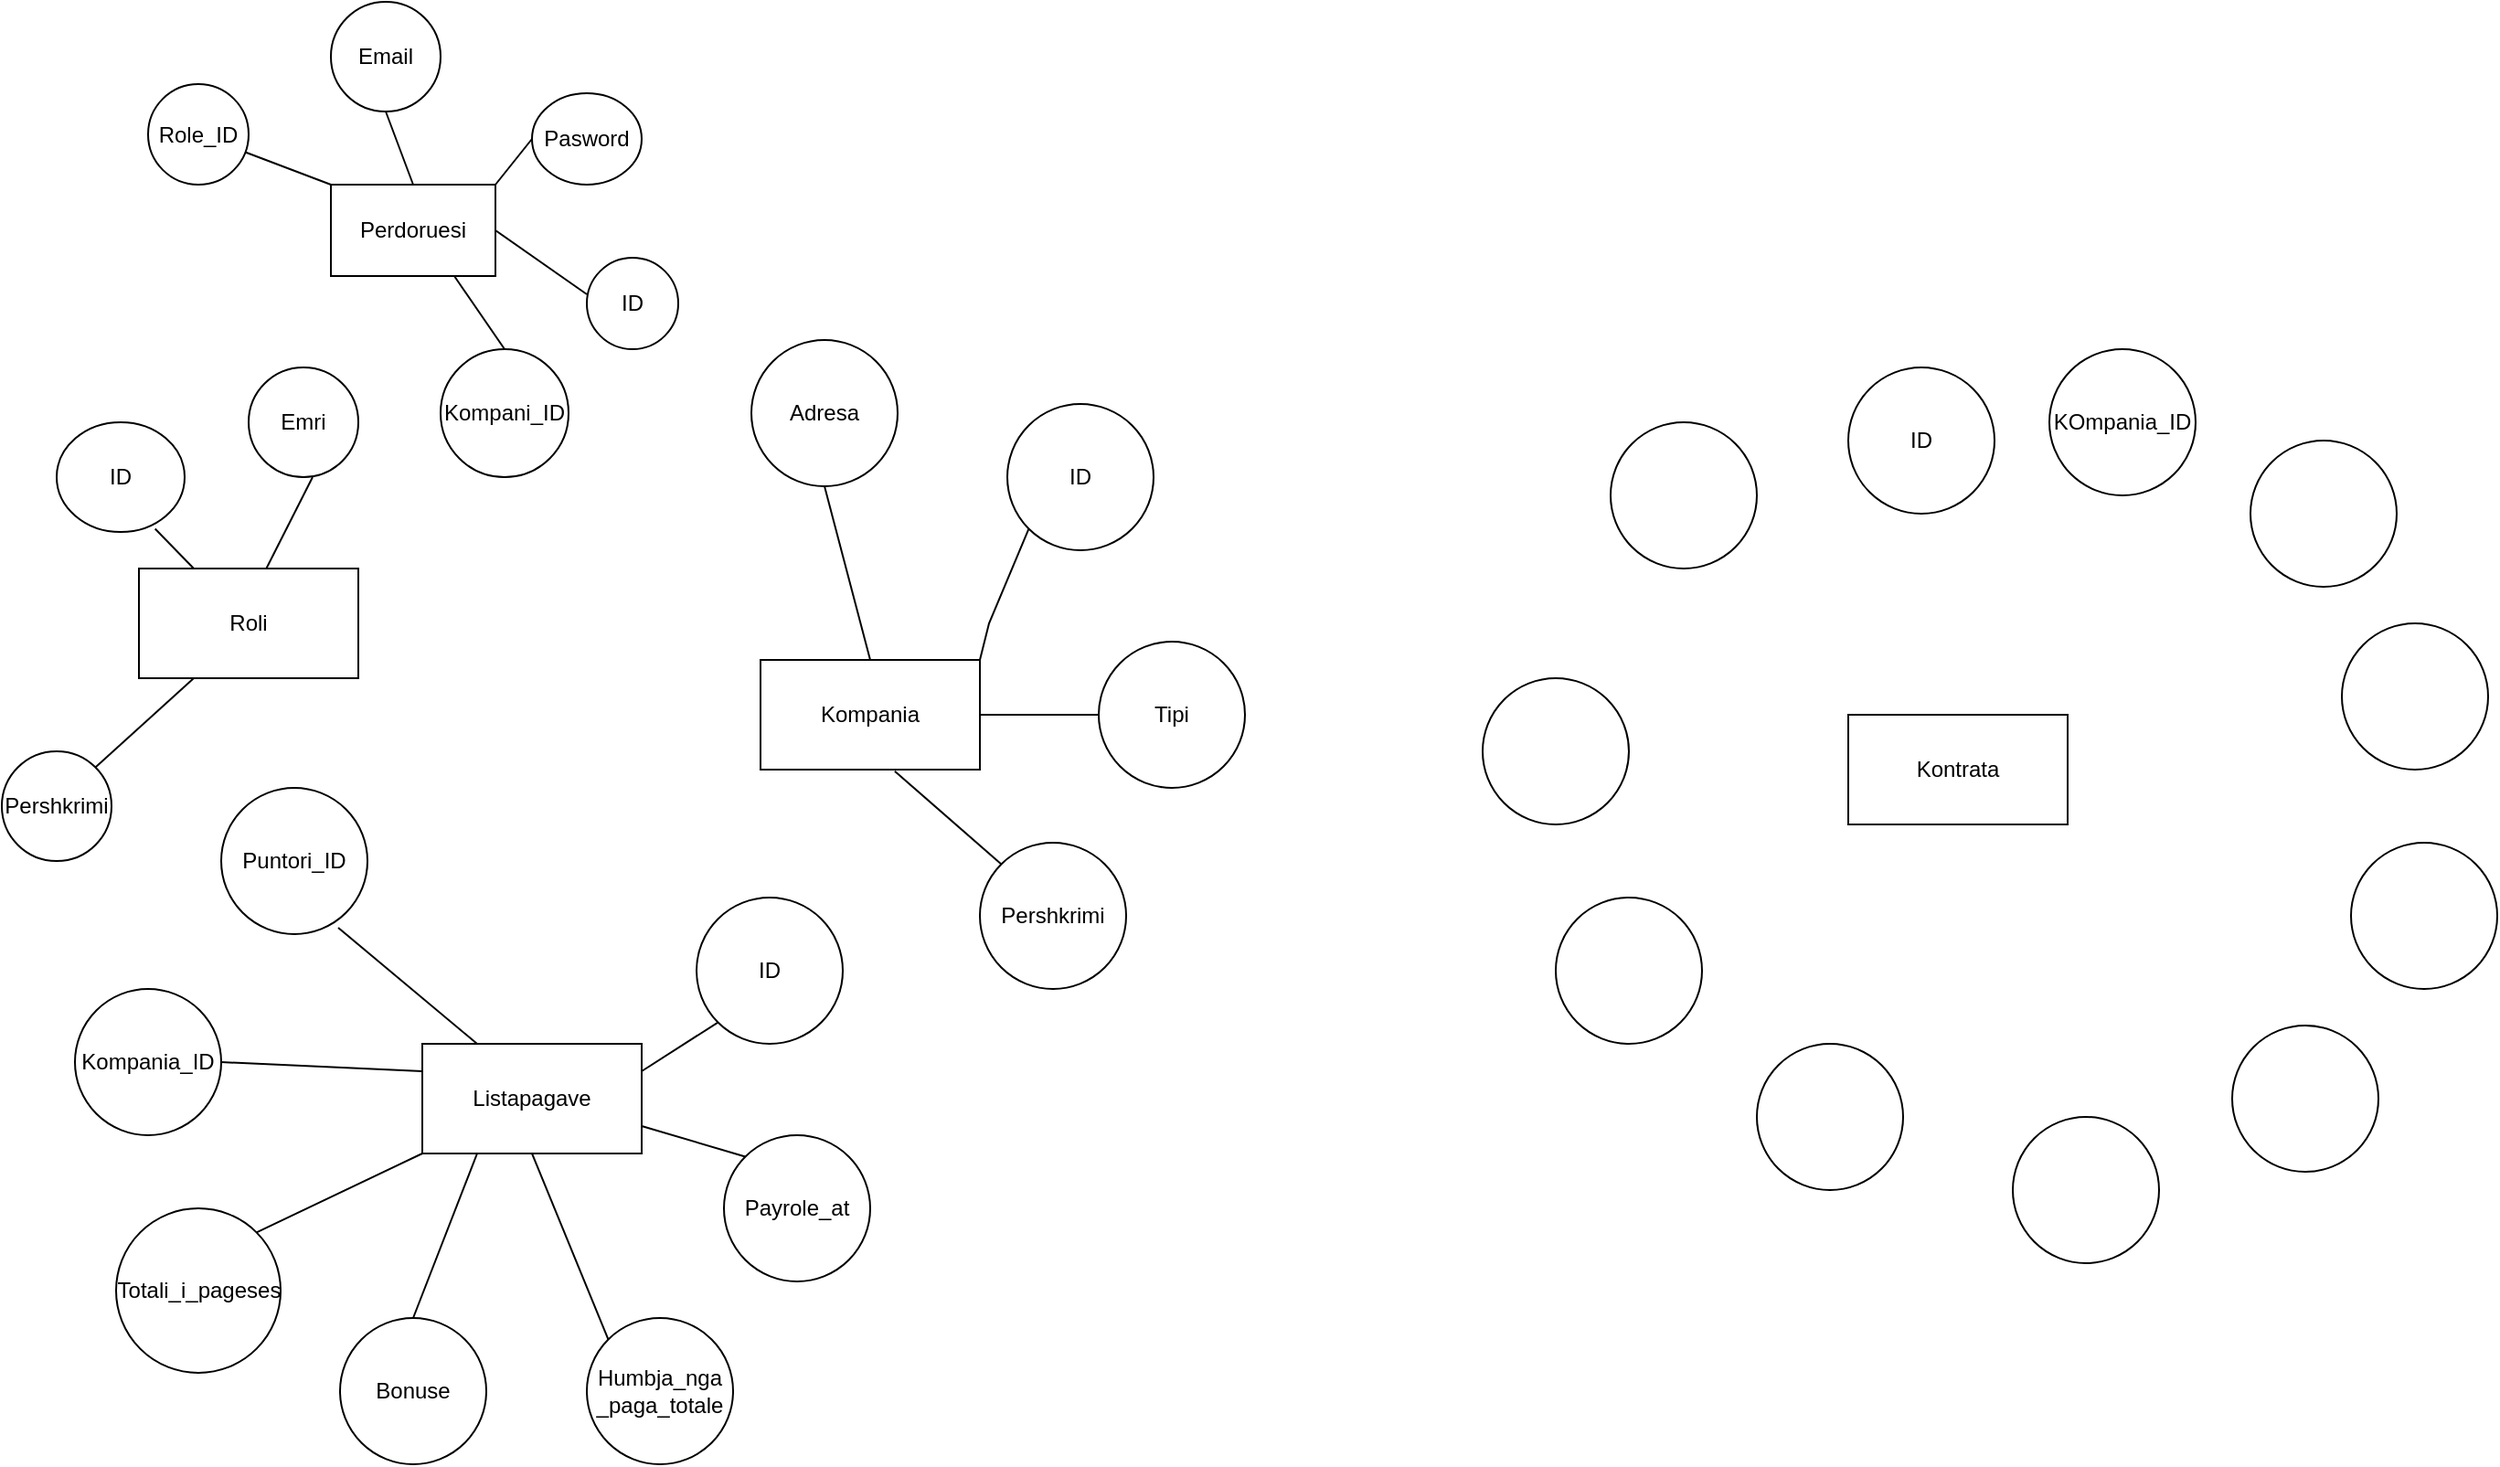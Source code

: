 <mxfile version="26.0.2">
  <diagram name="Page-1" id="IFgrcXZ6mM_SPXEucIfh">
    <mxGraphModel dx="2693" dy="796" grid="1" gridSize="10" guides="1" tooltips="1" connect="1" arrows="1" fold="1" page="1" pageScale="1" pageWidth="850" pageHeight="1100" math="0" shadow="0">
      <root>
        <mxCell id="0" />
        <mxCell id="1" parent="0" />
        <mxCell id="WCDvkAr_z01JM4UWPbQx-1" value="Perdoruesi" style="rounded=0;whiteSpace=wrap;html=1;" vertex="1" parent="1">
          <mxGeometry x="130" y="140" width="90" height="50" as="geometry" />
        </mxCell>
        <mxCell id="WCDvkAr_z01JM4UWPbQx-2" value="Pasword" style="ellipse;whiteSpace=wrap;html=1;" vertex="1" parent="1">
          <mxGeometry x="240" y="90" width="60" height="50" as="geometry" />
        </mxCell>
        <mxCell id="WCDvkAr_z01JM4UWPbQx-3" value="" style="endArrow=none;html=1;rounded=0;exitX=1;exitY=0;exitDx=0;exitDy=0;entryX=0;entryY=0.5;entryDx=0;entryDy=0;" edge="1" parent="1" source="WCDvkAr_z01JM4UWPbQx-1" target="WCDvkAr_z01JM4UWPbQx-2">
          <mxGeometry width="50" height="50" relative="1" as="geometry">
            <mxPoint x="190" y="170" as="sourcePoint" />
            <mxPoint x="240" y="120" as="targetPoint" />
          </mxGeometry>
        </mxCell>
        <mxCell id="WCDvkAr_z01JM4UWPbQx-4" value="ID" style="ellipse;whiteSpace=wrap;html=1;aspect=fixed;" vertex="1" parent="1">
          <mxGeometry x="270" y="180" width="50" height="50" as="geometry" />
        </mxCell>
        <mxCell id="WCDvkAr_z01JM4UWPbQx-5" value="" style="endArrow=none;html=1;rounded=0;exitX=1;exitY=0.5;exitDx=0;exitDy=0;" edge="1" parent="1" source="WCDvkAr_z01JM4UWPbQx-1">
          <mxGeometry width="50" height="50" relative="1" as="geometry">
            <mxPoint x="220" y="250" as="sourcePoint" />
            <mxPoint x="270" y="200" as="targetPoint" />
          </mxGeometry>
        </mxCell>
        <mxCell id="WCDvkAr_z01JM4UWPbQx-6" value="Kompani_ID" style="ellipse;whiteSpace=wrap;html=1;aspect=fixed;" vertex="1" parent="1">
          <mxGeometry x="190" y="230" width="70" height="70" as="geometry" />
        </mxCell>
        <mxCell id="WCDvkAr_z01JM4UWPbQx-7" value="" style="endArrow=none;html=1;rounded=0;exitX=0.75;exitY=1;exitDx=0;exitDy=0;entryX=0.5;entryY=0;entryDx=0;entryDy=0;" edge="1" parent="1" source="WCDvkAr_z01JM4UWPbQx-1" target="WCDvkAr_z01JM4UWPbQx-6">
          <mxGeometry width="50" height="50" relative="1" as="geometry">
            <mxPoint x="220" y="250" as="sourcePoint" />
            <mxPoint x="270" y="200" as="targetPoint" />
          </mxGeometry>
        </mxCell>
        <mxCell id="WCDvkAr_z01JM4UWPbQx-8" value="Email" style="ellipse;whiteSpace=wrap;html=1;" vertex="1" parent="1">
          <mxGeometry x="130" y="40" width="60" height="60" as="geometry" />
        </mxCell>
        <mxCell id="WCDvkAr_z01JM4UWPbQx-9" value="Role_ID" style="ellipse;whiteSpace=wrap;html=1;aspect=fixed;" vertex="1" parent="1">
          <mxGeometry x="30" y="85" width="55" height="55" as="geometry" />
        </mxCell>
        <mxCell id="WCDvkAr_z01JM4UWPbQx-10" value="" style="endArrow=none;html=1;rounded=0;exitX=0;exitY=0;exitDx=0;exitDy=0;" edge="1" parent="1" source="WCDvkAr_z01JM4UWPbQx-1" target="WCDvkAr_z01JM4UWPbQx-9">
          <mxGeometry width="50" height="50" relative="1" as="geometry">
            <mxPoint x="30" y="180" as="sourcePoint" />
            <mxPoint x="80" y="130" as="targetPoint" />
          </mxGeometry>
        </mxCell>
        <mxCell id="WCDvkAr_z01JM4UWPbQx-11" value="" style="endArrow=none;html=1;rounded=0;entryX=0.5;entryY=1;entryDx=0;entryDy=0;exitX=0.5;exitY=0;exitDx=0;exitDy=0;" edge="1" parent="1" source="WCDvkAr_z01JM4UWPbQx-1" target="WCDvkAr_z01JM4UWPbQx-8">
          <mxGeometry width="50" height="50" relative="1" as="geometry">
            <mxPoint x="160" y="190" as="sourcePoint" />
            <mxPoint x="210" y="140" as="targetPoint" />
          </mxGeometry>
        </mxCell>
        <mxCell id="WCDvkAr_z01JM4UWPbQx-14" value="ID" style="ellipse;whiteSpace=wrap;html=1;" vertex="1" parent="1">
          <mxGeometry x="-20" y="270" width="70" height="60" as="geometry" />
        </mxCell>
        <mxCell id="WCDvkAr_z01JM4UWPbQx-15" value="Emri" style="ellipse;whiteSpace=wrap;html=1;aspect=fixed;" vertex="1" parent="1">
          <mxGeometry x="85" y="240" width="60" height="60" as="geometry" />
        </mxCell>
        <mxCell id="WCDvkAr_z01JM4UWPbQx-16" value="Pershkrimi" style="ellipse;whiteSpace=wrap;html=1;aspect=fixed;" vertex="1" parent="1">
          <mxGeometry x="-50" y="450" width="60" height="60" as="geometry" />
        </mxCell>
        <mxCell id="WCDvkAr_z01JM4UWPbQx-17" value="" style="endArrow=none;html=1;rounded=0;exitX=0.576;exitY=0.019;exitDx=0;exitDy=0;exitPerimeter=0;" edge="1" parent="1" source="WCDvkAr_z01JM4UWPbQx-13">
          <mxGeometry width="50" height="50" relative="1" as="geometry">
            <mxPoint x="70" y="350" as="sourcePoint" />
            <mxPoint x="120" y="300" as="targetPoint" />
          </mxGeometry>
        </mxCell>
        <mxCell id="WCDvkAr_z01JM4UWPbQx-18" value="" style="endArrow=none;html=1;rounded=0;exitX=0.25;exitY=0;exitDx=0;exitDy=0;entryX=0.769;entryY=0.971;entryDx=0;entryDy=0;entryPerimeter=0;" edge="1" parent="1" source="WCDvkAr_z01JM4UWPbQx-13" target="WCDvkAr_z01JM4UWPbQx-14">
          <mxGeometry width="50" height="50" relative="1" as="geometry">
            <mxPoint x="110" y="370" as="sourcePoint" />
            <mxPoint x="36" y="331" as="targetPoint" />
          </mxGeometry>
        </mxCell>
        <mxCell id="WCDvkAr_z01JM4UWPbQx-20" value="" style="endArrow=none;html=1;rounded=0;exitX=1;exitY=0;exitDx=0;exitDy=0;entryX=0.25;entryY=1;entryDx=0;entryDy=0;" edge="1" parent="1" source="WCDvkAr_z01JM4UWPbQx-16" target="WCDvkAr_z01JM4UWPbQx-13">
          <mxGeometry width="50" height="50" relative="1" as="geometry">
            <mxPoint y="460" as="sourcePoint" />
            <mxPoint x="50" y="410" as="targetPoint" />
          </mxGeometry>
        </mxCell>
        <mxCell id="WCDvkAr_z01JM4UWPbQx-21" value="" style="endArrow=none;html=1;rounded=0;" edge="1" parent="1" target="WCDvkAr_z01JM4UWPbQx-13">
          <mxGeometry width="50" height="50" relative="1" as="geometry">
            <mxPoint x="110" y="370" as="sourcePoint" />
            <mxPoint x="160" y="320" as="targetPoint" />
          </mxGeometry>
        </mxCell>
        <mxCell id="WCDvkAr_z01JM4UWPbQx-13" value="Roli" style="rounded=0;whiteSpace=wrap;html=1;" vertex="1" parent="1">
          <mxGeometry x="25" y="350" width="120" height="60" as="geometry" />
        </mxCell>
        <mxCell id="WCDvkAr_z01JM4UWPbQx-22" value="Kompania" style="rounded=0;whiteSpace=wrap;html=1;" vertex="1" parent="1">
          <mxGeometry x="365" y="400" width="120" height="60" as="geometry" />
        </mxCell>
        <mxCell id="WCDvkAr_z01JM4UWPbQx-23" value="Adresa" style="ellipse;whiteSpace=wrap;html=1;aspect=fixed;" vertex="1" parent="1">
          <mxGeometry x="360" y="225" width="80" height="80" as="geometry" />
        </mxCell>
        <mxCell id="WCDvkAr_z01JM4UWPbQx-24" value="ID" style="ellipse;whiteSpace=wrap;html=1;aspect=fixed;" vertex="1" parent="1">
          <mxGeometry x="500" y="260" width="80" height="80" as="geometry" />
        </mxCell>
        <mxCell id="WCDvkAr_z01JM4UWPbQx-25" value="Tipi" style="ellipse;whiteSpace=wrap;html=1;aspect=fixed;" vertex="1" parent="1">
          <mxGeometry x="550" y="390" width="80" height="80" as="geometry" />
        </mxCell>
        <mxCell id="WCDvkAr_z01JM4UWPbQx-26" value="Pershkrimi" style="ellipse;whiteSpace=wrap;html=1;aspect=fixed;" vertex="1" parent="1">
          <mxGeometry x="485" y="500" width="80" height="80" as="geometry" />
        </mxCell>
        <mxCell id="WCDvkAr_z01JM4UWPbQx-27" value="" style="endArrow=none;html=1;rounded=0;entryX=0.5;entryY=1;entryDx=0;entryDy=0;exitX=0.5;exitY=0;exitDx=0;exitDy=0;" edge="1" parent="1" source="WCDvkAr_z01JM4UWPbQx-22" target="WCDvkAr_z01JM4UWPbQx-23">
          <mxGeometry width="50" height="50" relative="1" as="geometry">
            <mxPoint x="360" y="380" as="sourcePoint" />
            <mxPoint x="410" y="330" as="targetPoint" />
          </mxGeometry>
        </mxCell>
        <mxCell id="WCDvkAr_z01JM4UWPbQx-28" value="" style="endArrow=none;html=1;rounded=0;entryX=0;entryY=0.5;entryDx=0;entryDy=0;exitX=1;exitY=0.5;exitDx=0;exitDy=0;" edge="1" parent="1" source="WCDvkAr_z01JM4UWPbQx-22" target="WCDvkAr_z01JM4UWPbQx-25">
          <mxGeometry width="50" height="50" relative="1" as="geometry">
            <mxPoint x="485" y="440" as="sourcePoint" />
            <mxPoint x="535" y="390" as="targetPoint" />
          </mxGeometry>
        </mxCell>
        <mxCell id="WCDvkAr_z01JM4UWPbQx-29" value="" style="endArrow=none;html=1;rounded=0;entryX=0.612;entryY=1.014;entryDx=0;entryDy=0;entryPerimeter=0;exitX=0;exitY=0;exitDx=0;exitDy=0;" edge="1" parent="1" source="WCDvkAr_z01JM4UWPbQx-26" target="WCDvkAr_z01JM4UWPbQx-22">
          <mxGeometry width="50" height="50" relative="1" as="geometry">
            <mxPoint x="375" y="565" as="sourcePoint" />
            <mxPoint x="425" y="515" as="targetPoint" />
          </mxGeometry>
        </mxCell>
        <mxCell id="WCDvkAr_z01JM4UWPbQx-30" value="" style="endArrow=none;html=1;rounded=0;entryX=0;entryY=1;entryDx=0;entryDy=0;exitX=1;exitY=0;exitDx=0;exitDy=0;" edge="1" parent="1" source="WCDvkAr_z01JM4UWPbQx-22" target="WCDvkAr_z01JM4UWPbQx-24">
          <mxGeometry width="50" height="50" relative="1" as="geometry">
            <mxPoint x="460" y="390" as="sourcePoint" />
            <mxPoint x="510" y="340" as="targetPoint" />
            <Array as="points">
              <mxPoint x="490" y="380" />
            </Array>
          </mxGeometry>
        </mxCell>
        <mxCell id="WCDvkAr_z01JM4UWPbQx-31" value="Listapagave" style="rounded=0;whiteSpace=wrap;html=1;" vertex="1" parent="1">
          <mxGeometry x="180" y="610" width="120" height="60" as="geometry" />
        </mxCell>
        <mxCell id="WCDvkAr_z01JM4UWPbQx-32" value="ID" style="ellipse;whiteSpace=wrap;html=1;aspect=fixed;" vertex="1" parent="1">
          <mxGeometry x="330" y="530" width="80" height="80" as="geometry" />
        </mxCell>
        <mxCell id="WCDvkAr_z01JM4UWPbQx-33" value="Payrole_at" style="ellipse;whiteSpace=wrap;html=1;aspect=fixed;" vertex="1" parent="1">
          <mxGeometry x="345" y="660" width="80" height="80" as="geometry" />
        </mxCell>
        <mxCell id="WCDvkAr_z01JM4UWPbQx-35" value="Humbja_nga&lt;div&gt;_paga_totale&lt;/div&gt;" style="ellipse;whiteSpace=wrap;html=1;aspect=fixed;" vertex="1" parent="1">
          <mxGeometry x="270" y="760" width="80" height="80" as="geometry" />
        </mxCell>
        <mxCell id="WCDvkAr_z01JM4UWPbQx-37" value="Bonuse" style="ellipse;whiteSpace=wrap;html=1;aspect=fixed;" vertex="1" parent="1">
          <mxGeometry x="135" y="760" width="80" height="80" as="geometry" />
        </mxCell>
        <mxCell id="WCDvkAr_z01JM4UWPbQx-38" value="Totali_i_pageses" style="ellipse;whiteSpace=wrap;html=1;aspect=fixed;" vertex="1" parent="1">
          <mxGeometry x="12.5" y="700" width="90" height="90" as="geometry" />
        </mxCell>
        <mxCell id="WCDvkAr_z01JM4UWPbQx-39" value="Kompania_ID" style="ellipse;whiteSpace=wrap;html=1;aspect=fixed;" vertex="1" parent="1">
          <mxGeometry x="-10" y="580" width="80" height="80" as="geometry" />
        </mxCell>
        <mxCell id="WCDvkAr_z01JM4UWPbQx-40" value="Puntori_ID" style="ellipse;whiteSpace=wrap;html=1;aspect=fixed;" vertex="1" parent="1">
          <mxGeometry x="70" y="470" width="80" height="80" as="geometry" />
        </mxCell>
        <mxCell id="WCDvkAr_z01JM4UWPbQx-41" value="" style="endArrow=none;html=1;rounded=0;entryX=0.8;entryY=0.956;entryDx=0;entryDy=0;entryPerimeter=0;exitX=0.25;exitY=0;exitDx=0;exitDy=0;" edge="1" parent="1" source="WCDvkAr_z01JM4UWPbQx-31" target="WCDvkAr_z01JM4UWPbQx-40">
          <mxGeometry width="50" height="50" relative="1" as="geometry">
            <mxPoint x="220" y="690" as="sourcePoint" />
            <mxPoint x="270" y="640" as="targetPoint" />
          </mxGeometry>
        </mxCell>
        <mxCell id="WCDvkAr_z01JM4UWPbQx-42" value="" style="endArrow=none;html=1;rounded=0;entryX=0;entryY=0;entryDx=0;entryDy=0;exitX=0.5;exitY=1;exitDx=0;exitDy=0;" edge="1" parent="1" source="WCDvkAr_z01JM4UWPbQx-31" target="WCDvkAr_z01JM4UWPbQx-35">
          <mxGeometry width="50" height="50" relative="1" as="geometry">
            <mxPoint x="220" y="690" as="sourcePoint" />
            <mxPoint x="270" y="640" as="targetPoint" />
          </mxGeometry>
        </mxCell>
        <mxCell id="WCDvkAr_z01JM4UWPbQx-43" value="" style="endArrow=none;html=1;rounded=0;entryX=0;entryY=0;entryDx=0;entryDy=0;exitX=1;exitY=0.75;exitDx=0;exitDy=0;" edge="1" parent="1" source="WCDvkAr_z01JM4UWPbQx-31" target="WCDvkAr_z01JM4UWPbQx-33">
          <mxGeometry width="50" height="50" relative="1" as="geometry">
            <mxPoint x="220" y="690" as="sourcePoint" />
            <mxPoint x="270" y="640" as="targetPoint" />
          </mxGeometry>
        </mxCell>
        <mxCell id="WCDvkAr_z01JM4UWPbQx-44" value="" style="endArrow=none;html=1;rounded=0;exitX=0.5;exitY=0;exitDx=0;exitDy=0;entryX=0.25;entryY=1;entryDx=0;entryDy=0;" edge="1" parent="1" source="WCDvkAr_z01JM4UWPbQx-37" target="WCDvkAr_z01JM4UWPbQx-31">
          <mxGeometry width="50" height="50" relative="1" as="geometry">
            <mxPoint x="220" y="690" as="sourcePoint" />
            <mxPoint x="270" y="640" as="targetPoint" />
          </mxGeometry>
        </mxCell>
        <mxCell id="WCDvkAr_z01JM4UWPbQx-45" value="" style="endArrow=none;html=1;rounded=0;exitX=1;exitY=0;exitDx=0;exitDy=0;entryX=0;entryY=1;entryDx=0;entryDy=0;" edge="1" parent="1" source="WCDvkAr_z01JM4UWPbQx-38" target="WCDvkAr_z01JM4UWPbQx-31">
          <mxGeometry width="50" height="50" relative="1" as="geometry">
            <mxPoint x="220" y="690" as="sourcePoint" />
            <mxPoint x="270" y="640" as="targetPoint" />
          </mxGeometry>
        </mxCell>
        <mxCell id="WCDvkAr_z01JM4UWPbQx-46" value="" style="endArrow=none;html=1;rounded=0;exitX=1;exitY=0.5;exitDx=0;exitDy=0;entryX=0;entryY=0.25;entryDx=0;entryDy=0;" edge="1" parent="1" source="WCDvkAr_z01JM4UWPbQx-39" target="WCDvkAr_z01JM4UWPbQx-31">
          <mxGeometry width="50" height="50" relative="1" as="geometry">
            <mxPoint x="220" y="690" as="sourcePoint" />
            <mxPoint x="270" y="640" as="targetPoint" />
          </mxGeometry>
        </mxCell>
        <mxCell id="WCDvkAr_z01JM4UWPbQx-47" value="" style="endArrow=none;html=1;rounded=0;entryX=0;entryY=1;entryDx=0;entryDy=0;exitX=1;exitY=0.25;exitDx=0;exitDy=0;" edge="1" parent="1" source="WCDvkAr_z01JM4UWPbQx-31" target="WCDvkAr_z01JM4UWPbQx-32">
          <mxGeometry width="50" height="50" relative="1" as="geometry">
            <mxPoint x="220" y="690" as="sourcePoint" />
            <mxPoint x="270" y="640" as="targetPoint" />
          </mxGeometry>
        </mxCell>
        <mxCell id="WCDvkAr_z01JM4UWPbQx-48" value="Kontrata" style="rounded=0;whiteSpace=wrap;html=1;" vertex="1" parent="1">
          <mxGeometry x="960" y="430" width="120" height="60" as="geometry" />
        </mxCell>
        <mxCell id="WCDvkAr_z01JM4UWPbQx-49" value="" style="ellipse;whiteSpace=wrap;html=1;aspect=fixed;" vertex="1" parent="1">
          <mxGeometry x="800" y="530" width="80" height="80" as="geometry" />
        </mxCell>
        <mxCell id="WCDvkAr_z01JM4UWPbQx-50" value="" style="ellipse;whiteSpace=wrap;html=1;aspect=fixed;" vertex="1" parent="1">
          <mxGeometry x="760" y="410" width="80" height="80" as="geometry" />
        </mxCell>
        <mxCell id="WCDvkAr_z01JM4UWPbQx-51" value="KOmpania_ID" style="ellipse;whiteSpace=wrap;html=1;aspect=fixed;" vertex="1" parent="1">
          <mxGeometry x="1070" y="230" width="80" height="80" as="geometry" />
        </mxCell>
        <mxCell id="WCDvkAr_z01JM4UWPbQx-52" value="ID" style="ellipse;whiteSpace=wrap;html=1;aspect=fixed;" vertex="1" parent="1">
          <mxGeometry x="960" y="240" width="80" height="80" as="geometry" />
        </mxCell>
        <mxCell id="WCDvkAr_z01JM4UWPbQx-53" value="" style="ellipse;whiteSpace=wrap;html=1;aspect=fixed;" vertex="1" parent="1">
          <mxGeometry x="830" y="270" width="80" height="80" as="geometry" />
        </mxCell>
        <mxCell id="WCDvkAr_z01JM4UWPbQx-54" value="" style="ellipse;whiteSpace=wrap;html=1;aspect=fixed;" vertex="1" parent="1">
          <mxGeometry x="910" y="610" width="80" height="80" as="geometry" />
        </mxCell>
        <mxCell id="WCDvkAr_z01JM4UWPbQx-55" value="" style="ellipse;whiteSpace=wrap;html=1;aspect=fixed;" vertex="1" parent="1">
          <mxGeometry x="1050" y="650" width="80" height="80" as="geometry" />
        </mxCell>
        <mxCell id="WCDvkAr_z01JM4UWPbQx-56" value="" style="ellipse;whiteSpace=wrap;html=1;aspect=fixed;" vertex="1" parent="1">
          <mxGeometry x="1170" y="600" width="80" height="80" as="geometry" />
        </mxCell>
        <mxCell id="WCDvkAr_z01JM4UWPbQx-57" value="" style="ellipse;whiteSpace=wrap;html=1;aspect=fixed;" vertex="1" parent="1">
          <mxGeometry x="1235" y="500" width="80" height="80" as="geometry" />
        </mxCell>
        <mxCell id="WCDvkAr_z01JM4UWPbQx-58" value="" style="ellipse;whiteSpace=wrap;html=1;aspect=fixed;" vertex="1" parent="1">
          <mxGeometry x="1230" y="380" width="80" height="80" as="geometry" />
        </mxCell>
        <mxCell id="WCDvkAr_z01JM4UWPbQx-59" value="" style="ellipse;whiteSpace=wrap;html=1;aspect=fixed;" vertex="1" parent="1">
          <mxGeometry x="1180" y="280" width="80" height="80" as="geometry" />
        </mxCell>
      </root>
    </mxGraphModel>
  </diagram>
</mxfile>
